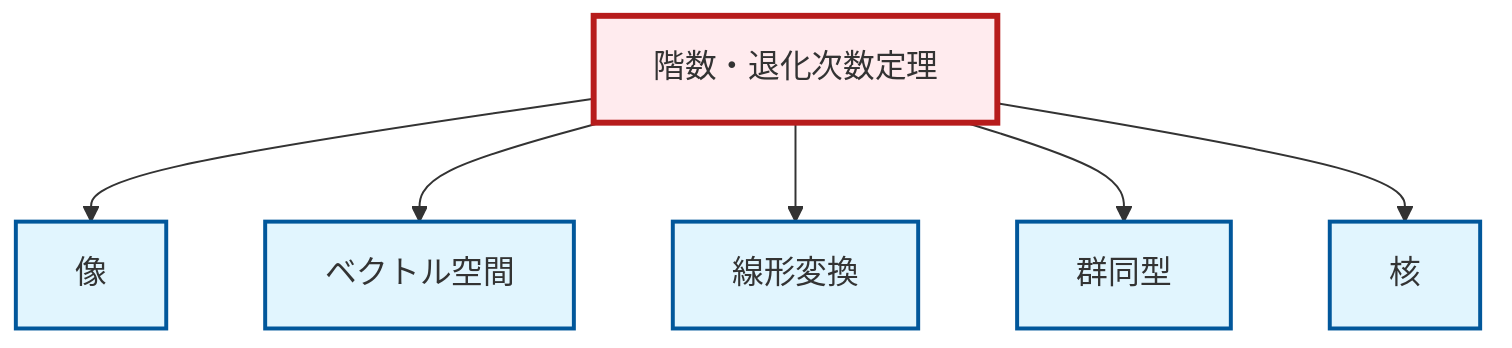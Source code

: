 graph TD
    classDef definition fill:#e1f5fe,stroke:#01579b,stroke-width:2px
    classDef theorem fill:#f3e5f5,stroke:#4a148c,stroke-width:2px
    classDef axiom fill:#fff3e0,stroke:#e65100,stroke-width:2px
    classDef example fill:#e8f5e9,stroke:#1b5e20,stroke-width:2px
    classDef current fill:#ffebee,stroke:#b71c1c,stroke-width:3px
    def-linear-transformation["線形変換"]:::definition
    thm-rank-nullity["階数・退化次数定理"]:::theorem
    def-isomorphism["群同型"]:::definition
    def-image["像"]:::definition
    def-kernel["核"]:::definition
    def-vector-space["ベクトル空間"]:::definition
    thm-rank-nullity --> def-image
    thm-rank-nullity --> def-vector-space
    thm-rank-nullity --> def-linear-transformation
    thm-rank-nullity --> def-isomorphism
    thm-rank-nullity --> def-kernel
    class thm-rank-nullity current